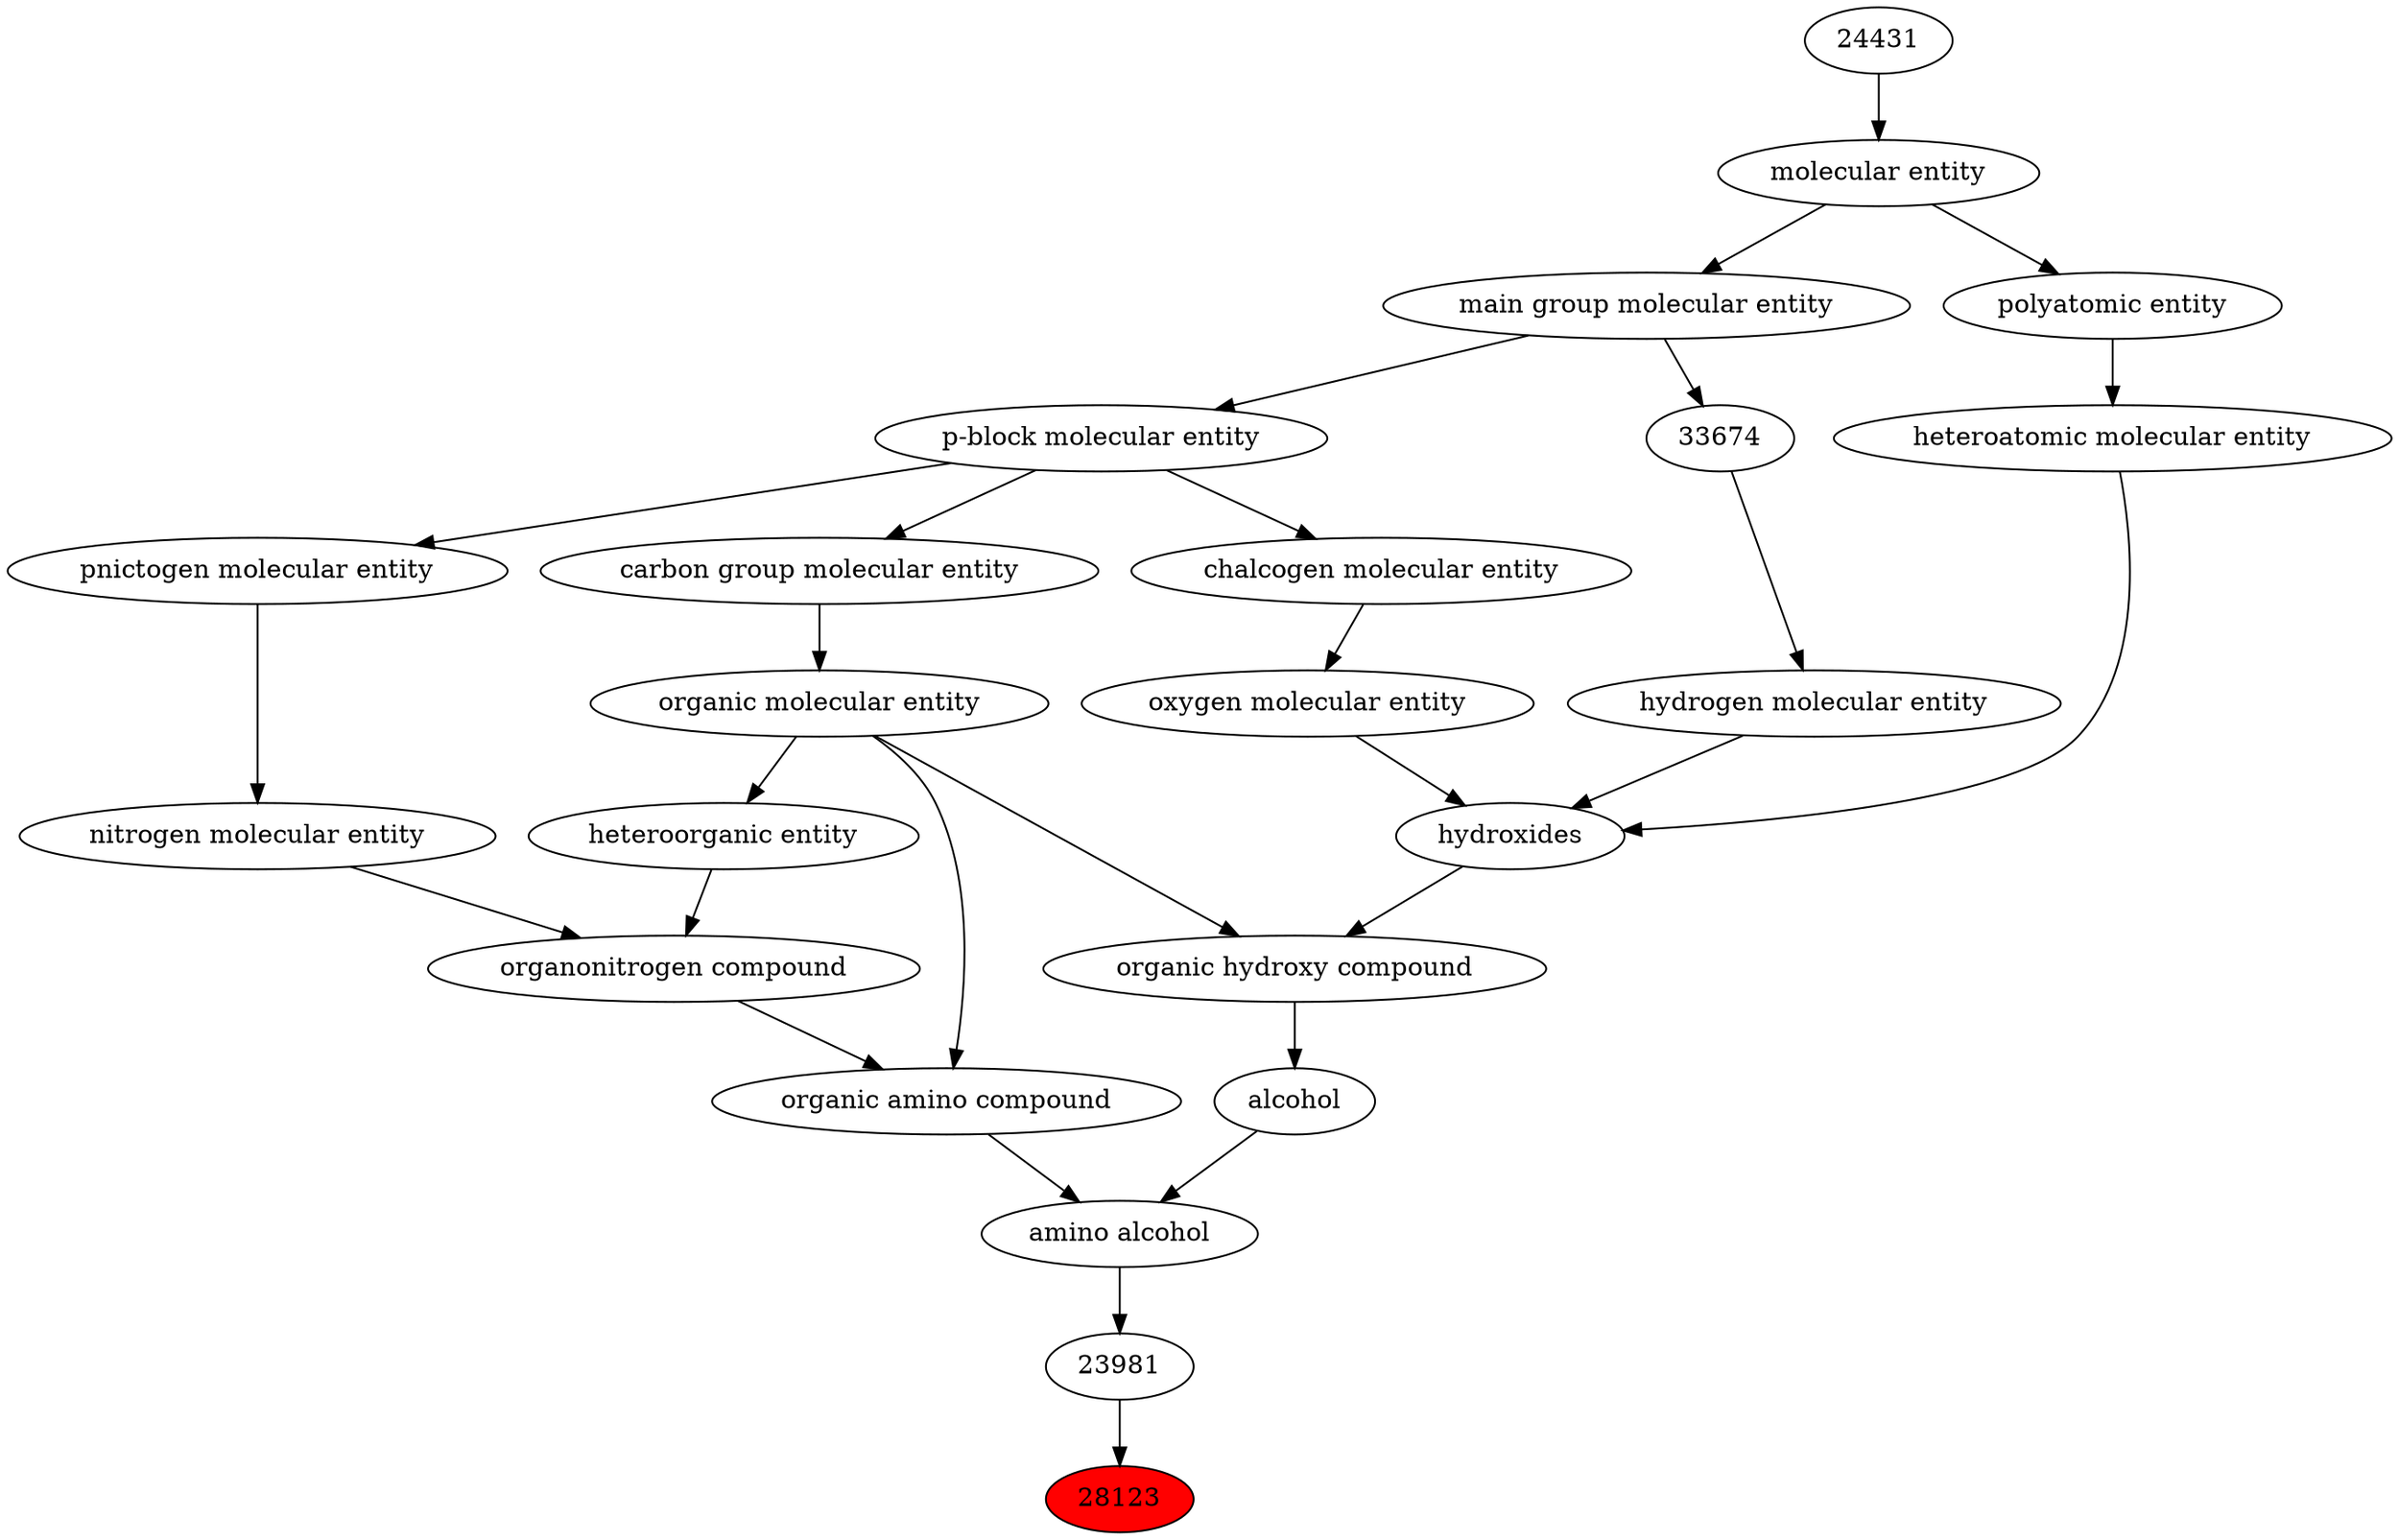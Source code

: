 digraph tree{ 
28123 [label="28123" fillcolor=red style=filled]
23981 -> 28123
23981 [label="23981"]
22478 -> 23981
22478 [label="amino alcohol"]
50047 -> 22478
30879 -> 22478
50047 [label="organic amino compound"]
50860 -> 50047
35352 -> 50047
30879 [label="alcohol"]
33822 -> 30879
50860 [label="organic molecular entity"]
33582 -> 50860
35352 [label="organonitrogen compound"]
51143 -> 35352
33285 -> 35352
33822 [label="organic hydroxy compound"]
24651 -> 33822
50860 -> 33822
33582 [label="carbon group molecular entity"]
33675 -> 33582
51143 [label="nitrogen molecular entity"]
33302 -> 51143
33285 [label="heteroorganic entity"]
50860 -> 33285
24651 [label="hydroxides"]
25806 -> 24651
33608 -> 24651
37577 -> 24651
33675 [label="p-block molecular entity"]
33579 -> 33675
33302 [label="pnictogen molecular entity"]
33675 -> 33302
25806 [label="oxygen molecular entity"]
33304 -> 25806
33608 [label="hydrogen molecular entity"]
33674 -> 33608
37577 [label="heteroatomic molecular entity"]
36357 -> 37577
33579 [label="main group molecular entity"]
23367 -> 33579
33304 [label="chalcogen molecular entity"]
33675 -> 33304
33674 [label="33674"]
33579 -> 33674
36357 [label="polyatomic entity"]
23367 -> 36357
23367 [label="molecular entity"]
24431 -> 23367
24431 [label="24431"]
}